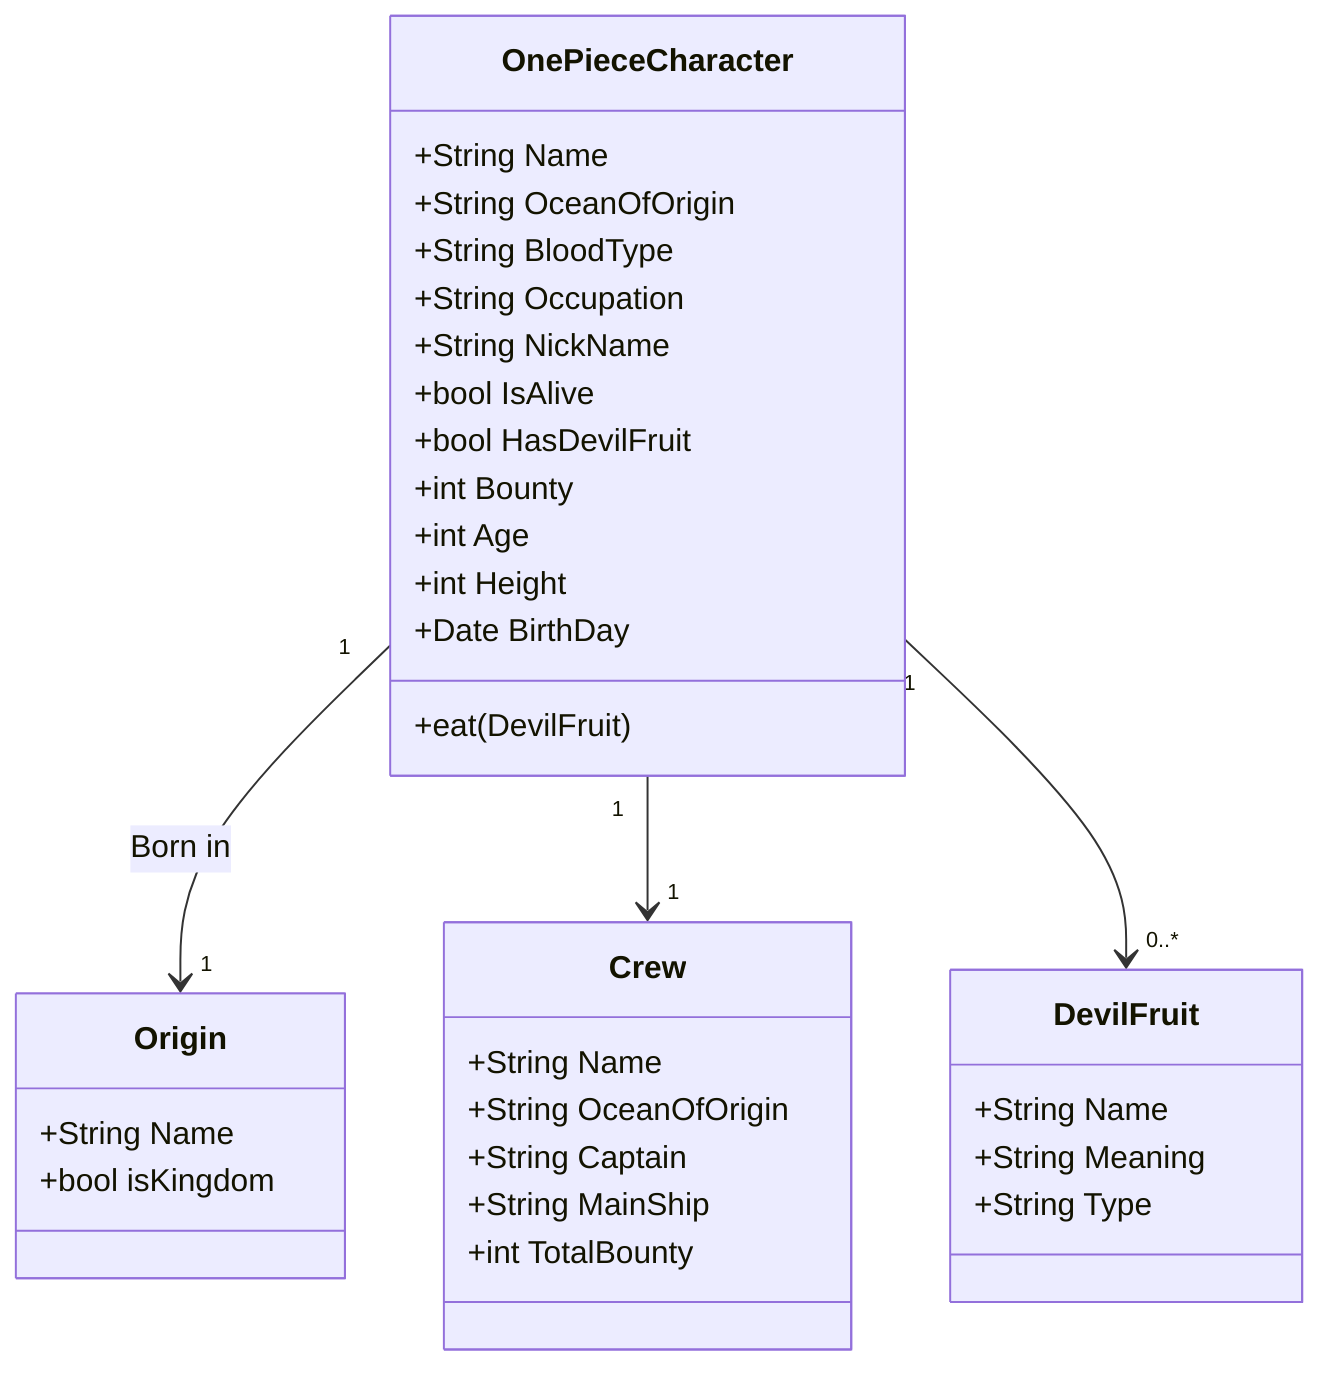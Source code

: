classDiagram
    OnePieceCharacter  "1" --> "1" Origin:Born in 
    OnePieceCharacter "1" --> "1" Crew
    OnePieceCharacter "1" --> "0..*" DevilFruit  
    
    class OnePieceCharacter{
      +String Name
      +String OceanOfOrigin
      +String BloodType
      +String Occupation
      +String NickName
      +bool IsAlive
      +bool HasDevilFruit
      +int Bounty
      +int Age
      +int Height
      +Date BirthDay
      +eat(DevilFruit)
    }  

    class DevilFruit{
      +String Name
      +String Meaning
      +String Type      
    }    
    
    class Origin{
      +String Name      
      +bool isKingdom           
    }
        
    class Crew {
      +String Name
      +String OceanOfOrigin
      +String Captain
      +String MainShip
      +int TotalBounty
    }